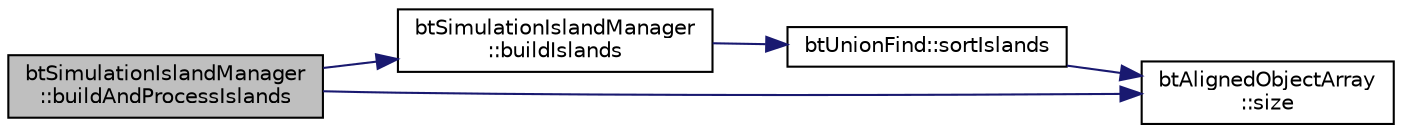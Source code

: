 digraph "btSimulationIslandManager::buildAndProcessIslands"
{
  edge [fontname="Helvetica",fontsize="10",labelfontname="Helvetica",labelfontsize="10"];
  node [fontname="Helvetica",fontsize="10",shape=record];
  rankdir="LR";
  Node1 [label="btSimulationIslandManager\l::buildAndProcessIslands",height=0.2,width=0.4,color="black", fillcolor="grey75", style="filled", fontcolor="black"];
  Node1 -> Node2 [color="midnightblue",fontsize="10",style="solid",fontname="Helvetica"];
  Node2 [label="btSimulationIslandManager\l::buildIslands",height=0.2,width=0.4,color="black", fillcolor="white", style="filled",URL="$classbt_simulation_island_manager.html#aea0b5869eca2d034ac9c643e149a5e01"];
  Node2 -> Node3 [color="midnightblue",fontsize="10",style="solid",fontname="Helvetica"];
  Node3 [label="btUnionFind::sortIslands",height=0.2,width=0.4,color="black", fillcolor="white", style="filled",URL="$classbt_union_find.html#a8bf4647f84d20b033e0d0a7188f3b798"];
  Node3 -> Node4 [color="midnightblue",fontsize="10",style="solid",fontname="Helvetica"];
  Node4 [label="btAlignedObjectArray\l::size",height=0.2,width=0.4,color="black", fillcolor="white", style="filled",URL="$classbt_aligned_object_array.html#a6bdd14c7599ecb95e8d83dd5a715f9b7",tooltip="return the number of elements in the array "];
  Node1 -> Node4 [color="midnightblue",fontsize="10",style="solid",fontname="Helvetica"];
}
